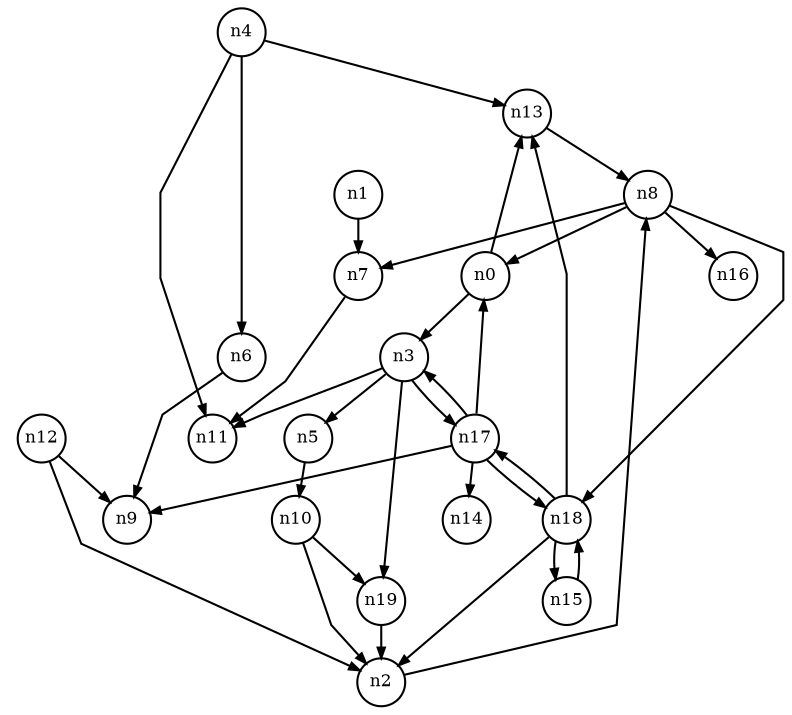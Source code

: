 digraph G{
splines=polyline;
ranksep=0.22;
nodesep=0.22;
nodesize=0.16;
fontsize=8
edge [arrowsize=0.5]
node [fontsize=8 shape=circle width=0.32 fixedsize=shape];

n13 -> n8
n0 -> n13
n0 -> n3
n7 -> n11
n1 -> n7
n5 -> n10
n3 -> n5
n3 -> n11
n3 -> n17
n3 -> n19
n17 -> n0
n17 -> n9
n17 -> n14
n17 -> n18
n17 -> n3
n19 -> n2
n6 -> n9
n4 -> n6
n4 -> n11
n4 -> n13
n10 -> n2
n10 -> n19
n8 -> n0
n8 -> n7
n8 -> n16
n8 -> n18
n18 -> n2
n18 -> n13
n18 -> n15
n18 -> n17
n2 -> n8
n12 -> n2
n12 -> n9
n15 -> n18
}
